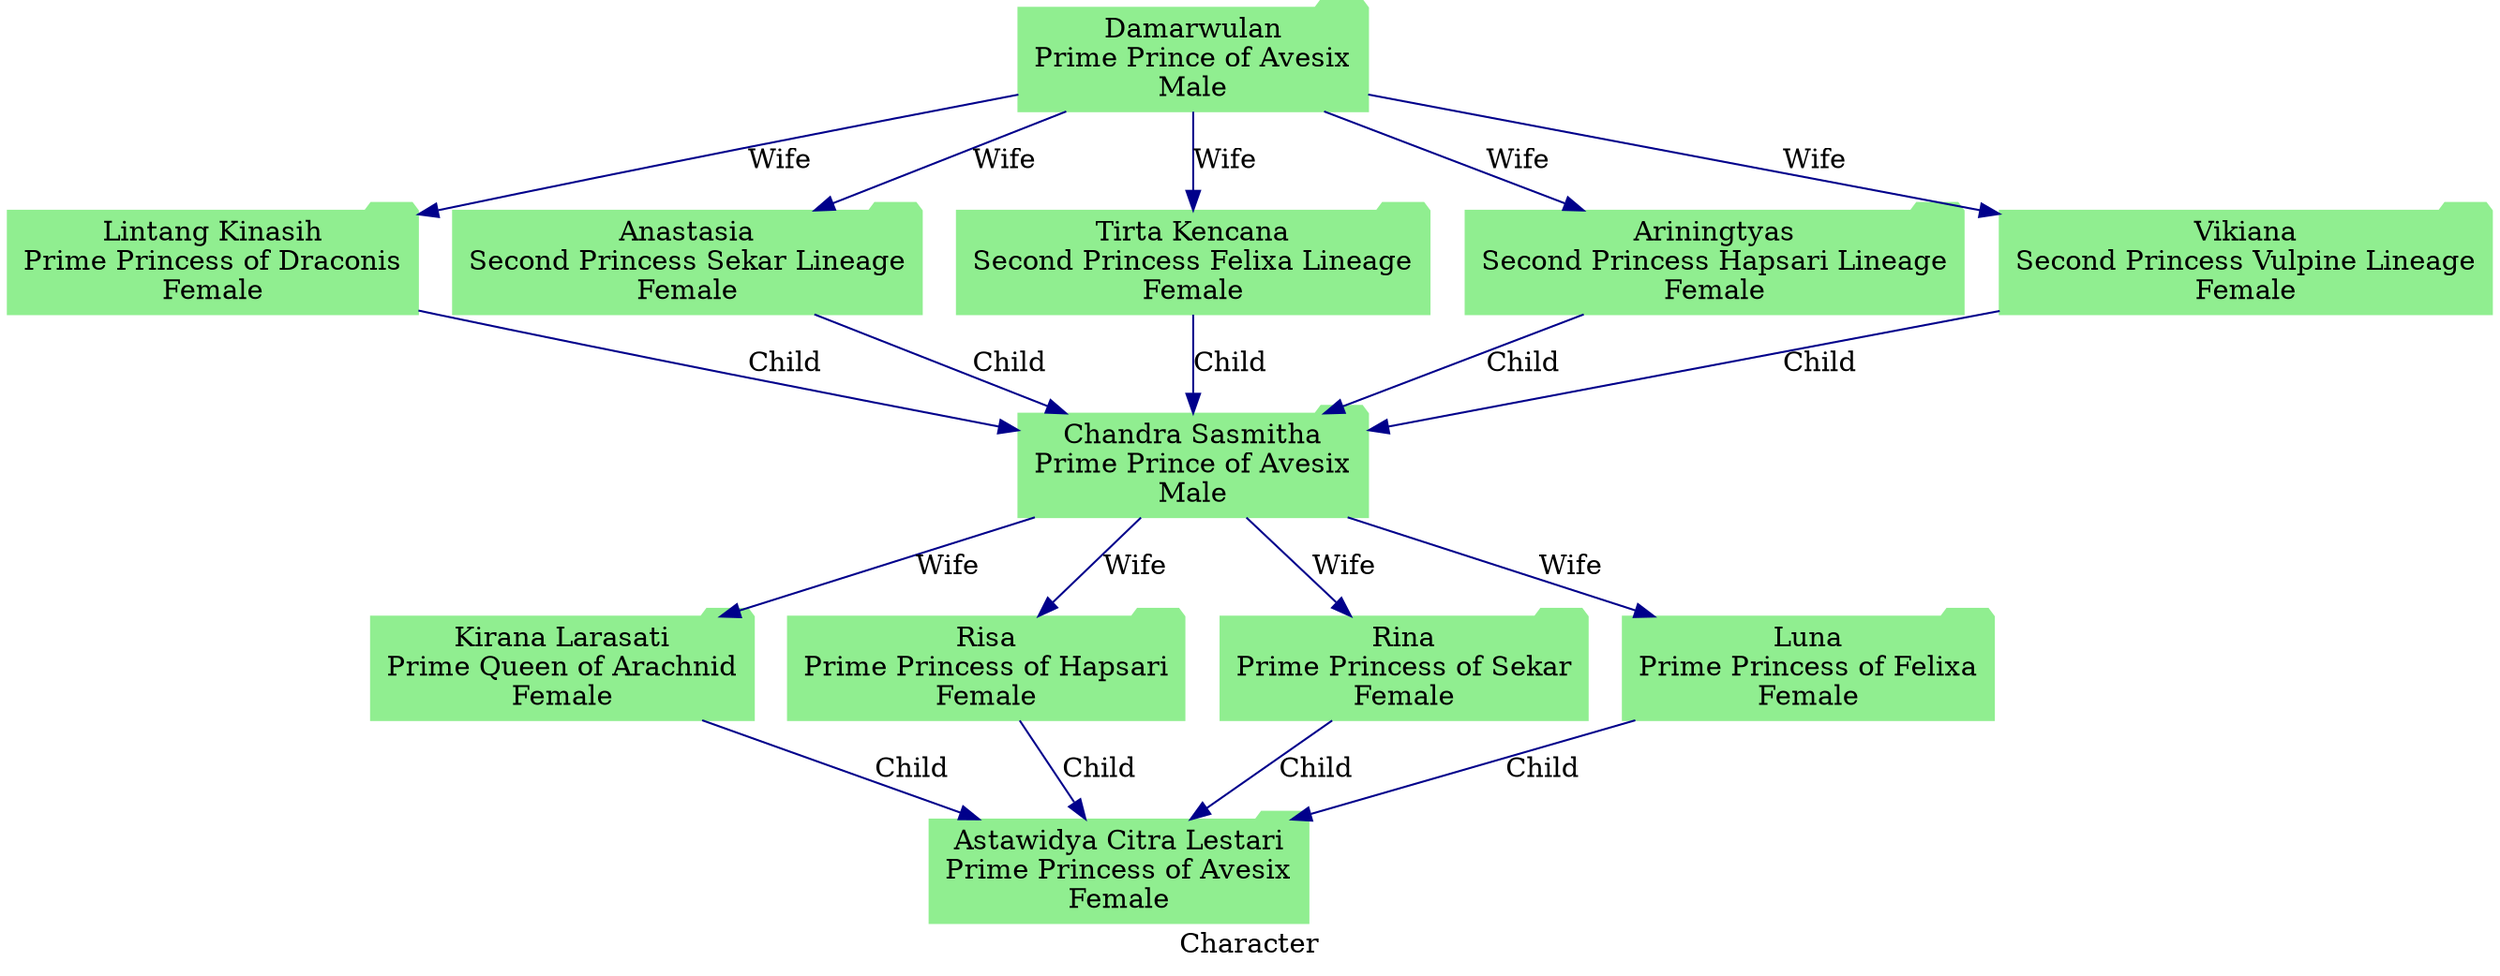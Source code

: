 strict digraph Character {
    label = "Character";
    style = filled;
    color = lightgray;
    node [shape = circle; style = filled; color = lightgreen;];
    
    damarwulan_t [label = "Damarwulan\nPrime Prince of Avesix\nMale";comment = "";shape = folder;];
    lintang_kinasih_t [label = "Lintang Kinasih\nPrime Princess of Draconis\nFemale";comment = "";shape = folder;];
    anastasia_t [label = "Anastasia\nSecond Princess Sekar Lineage\nFemale";comment = "";shape = folder;];
    tirta_kencana_t [label = "Tirta Kencana\nSecond Princess Felixa Lineage\nFemale";comment = "";shape = folder;];
    ariningtyas_t [label = "Ariningtyas\nSecond Princess Hapsari Lineage\nFemale";comment = "";shape = folder;];
    vikiana_t [label = "Vikiana\nSecond Princess Vulpine Lineage\nFemale";comment = "";shape = folder;];
    
    chandra_t [label = "Chandra Sasmitha\nPrime Prince of Avesix\nMale";comment = "";shape = folder;];
    
    kirana_t [label = "Kirana Larasati\nPrime Queen of Arachnid\nFemale";comment = "";shape = folder;];
    risa_t [label = "Risa\nPrime Princess of Hapsari\nFemale";comment = "";shape = folder;];
    rina_t [label = "Rina\nPrime Princess of Sekar\nFemale";comment = "";shape = folder;];
    laila_t [label = "Luna\nPrime Princess of Felixa\nFemale";comment = "";shape = folder;];
    
    astacitari_t [label = "Astawidya Citra Lestari\nPrime Princess of Avesix\nFemale";comment = "";shape = folder;];
    
    damarwulan_t -> {lintang_kinasih_t anastasia_t tirta_kencana_t ariningtyas_t vikiana_t} [label = "Wife"; color = darkblue; comment = "";];
    {lintang_kinasih_t anastasia_t tirta_kencana_t ariningtyas_t vikiana_t} -> chandra_t [label = "Child"; color = darkblue; comment = "";];
    chandra_t -> {kirana_t risa_t rina_t laila_t} [label = "Wife"; color = darkblue; comment = "";];
    {kirana_t risa_t rina_t laila_t} -> astacitari_t [label = "Child"; color = darkblue; comment = "";];
}
